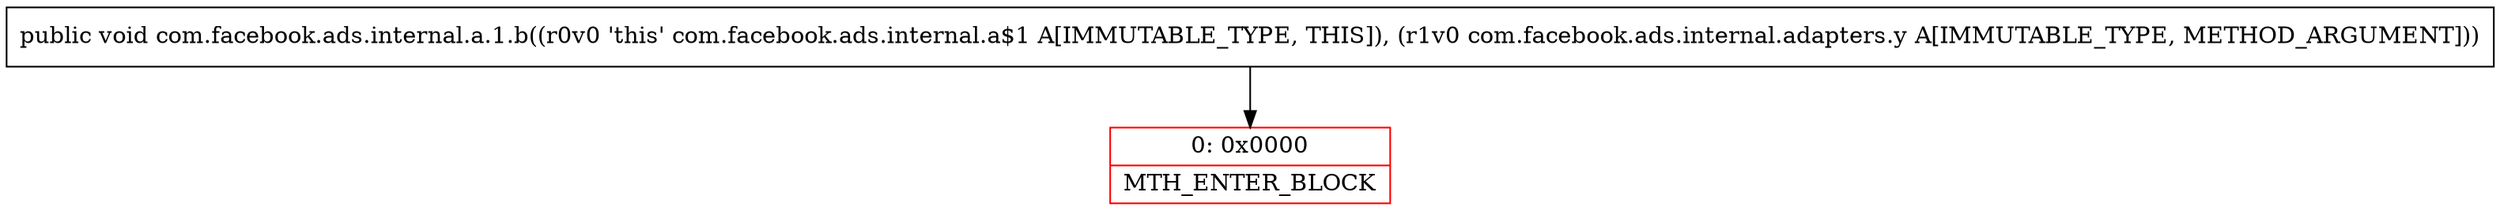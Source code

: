 digraph "CFG forcom.facebook.ads.internal.a.1.b(Lcom\/facebook\/ads\/internal\/adapters\/y;)V" {
subgraph cluster_Region_680206105 {
label = "R(0)";
node [shape=record,color=blue];
}
Node_0 [shape=record,color=red,label="{0\:\ 0x0000|MTH_ENTER_BLOCK\l}"];
MethodNode[shape=record,label="{public void com.facebook.ads.internal.a.1.b((r0v0 'this' com.facebook.ads.internal.a$1 A[IMMUTABLE_TYPE, THIS]), (r1v0 com.facebook.ads.internal.adapters.y A[IMMUTABLE_TYPE, METHOD_ARGUMENT])) }"];
MethodNode -> Node_0;
}

